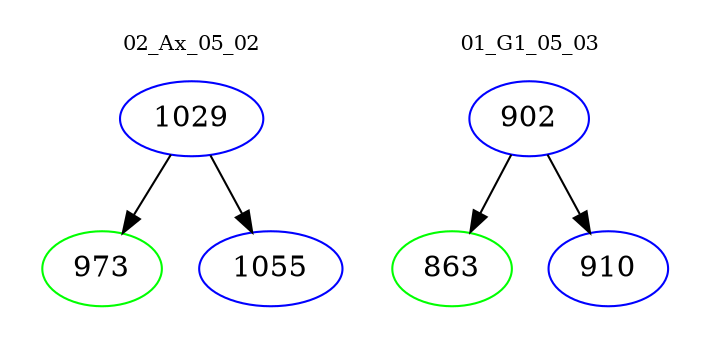 digraph{
subgraph cluster_0 {
color = white
label = "02_Ax_05_02";
fontsize=10;
T0_1029 [label="1029", color="blue"]
T0_1029 -> T0_973 [color="black"]
T0_973 [label="973", color="green"]
T0_1029 -> T0_1055 [color="black"]
T0_1055 [label="1055", color="blue"]
}
subgraph cluster_1 {
color = white
label = "01_G1_05_03";
fontsize=10;
T1_902 [label="902", color="blue"]
T1_902 -> T1_863 [color="black"]
T1_863 [label="863", color="green"]
T1_902 -> T1_910 [color="black"]
T1_910 [label="910", color="blue"]
}
}
